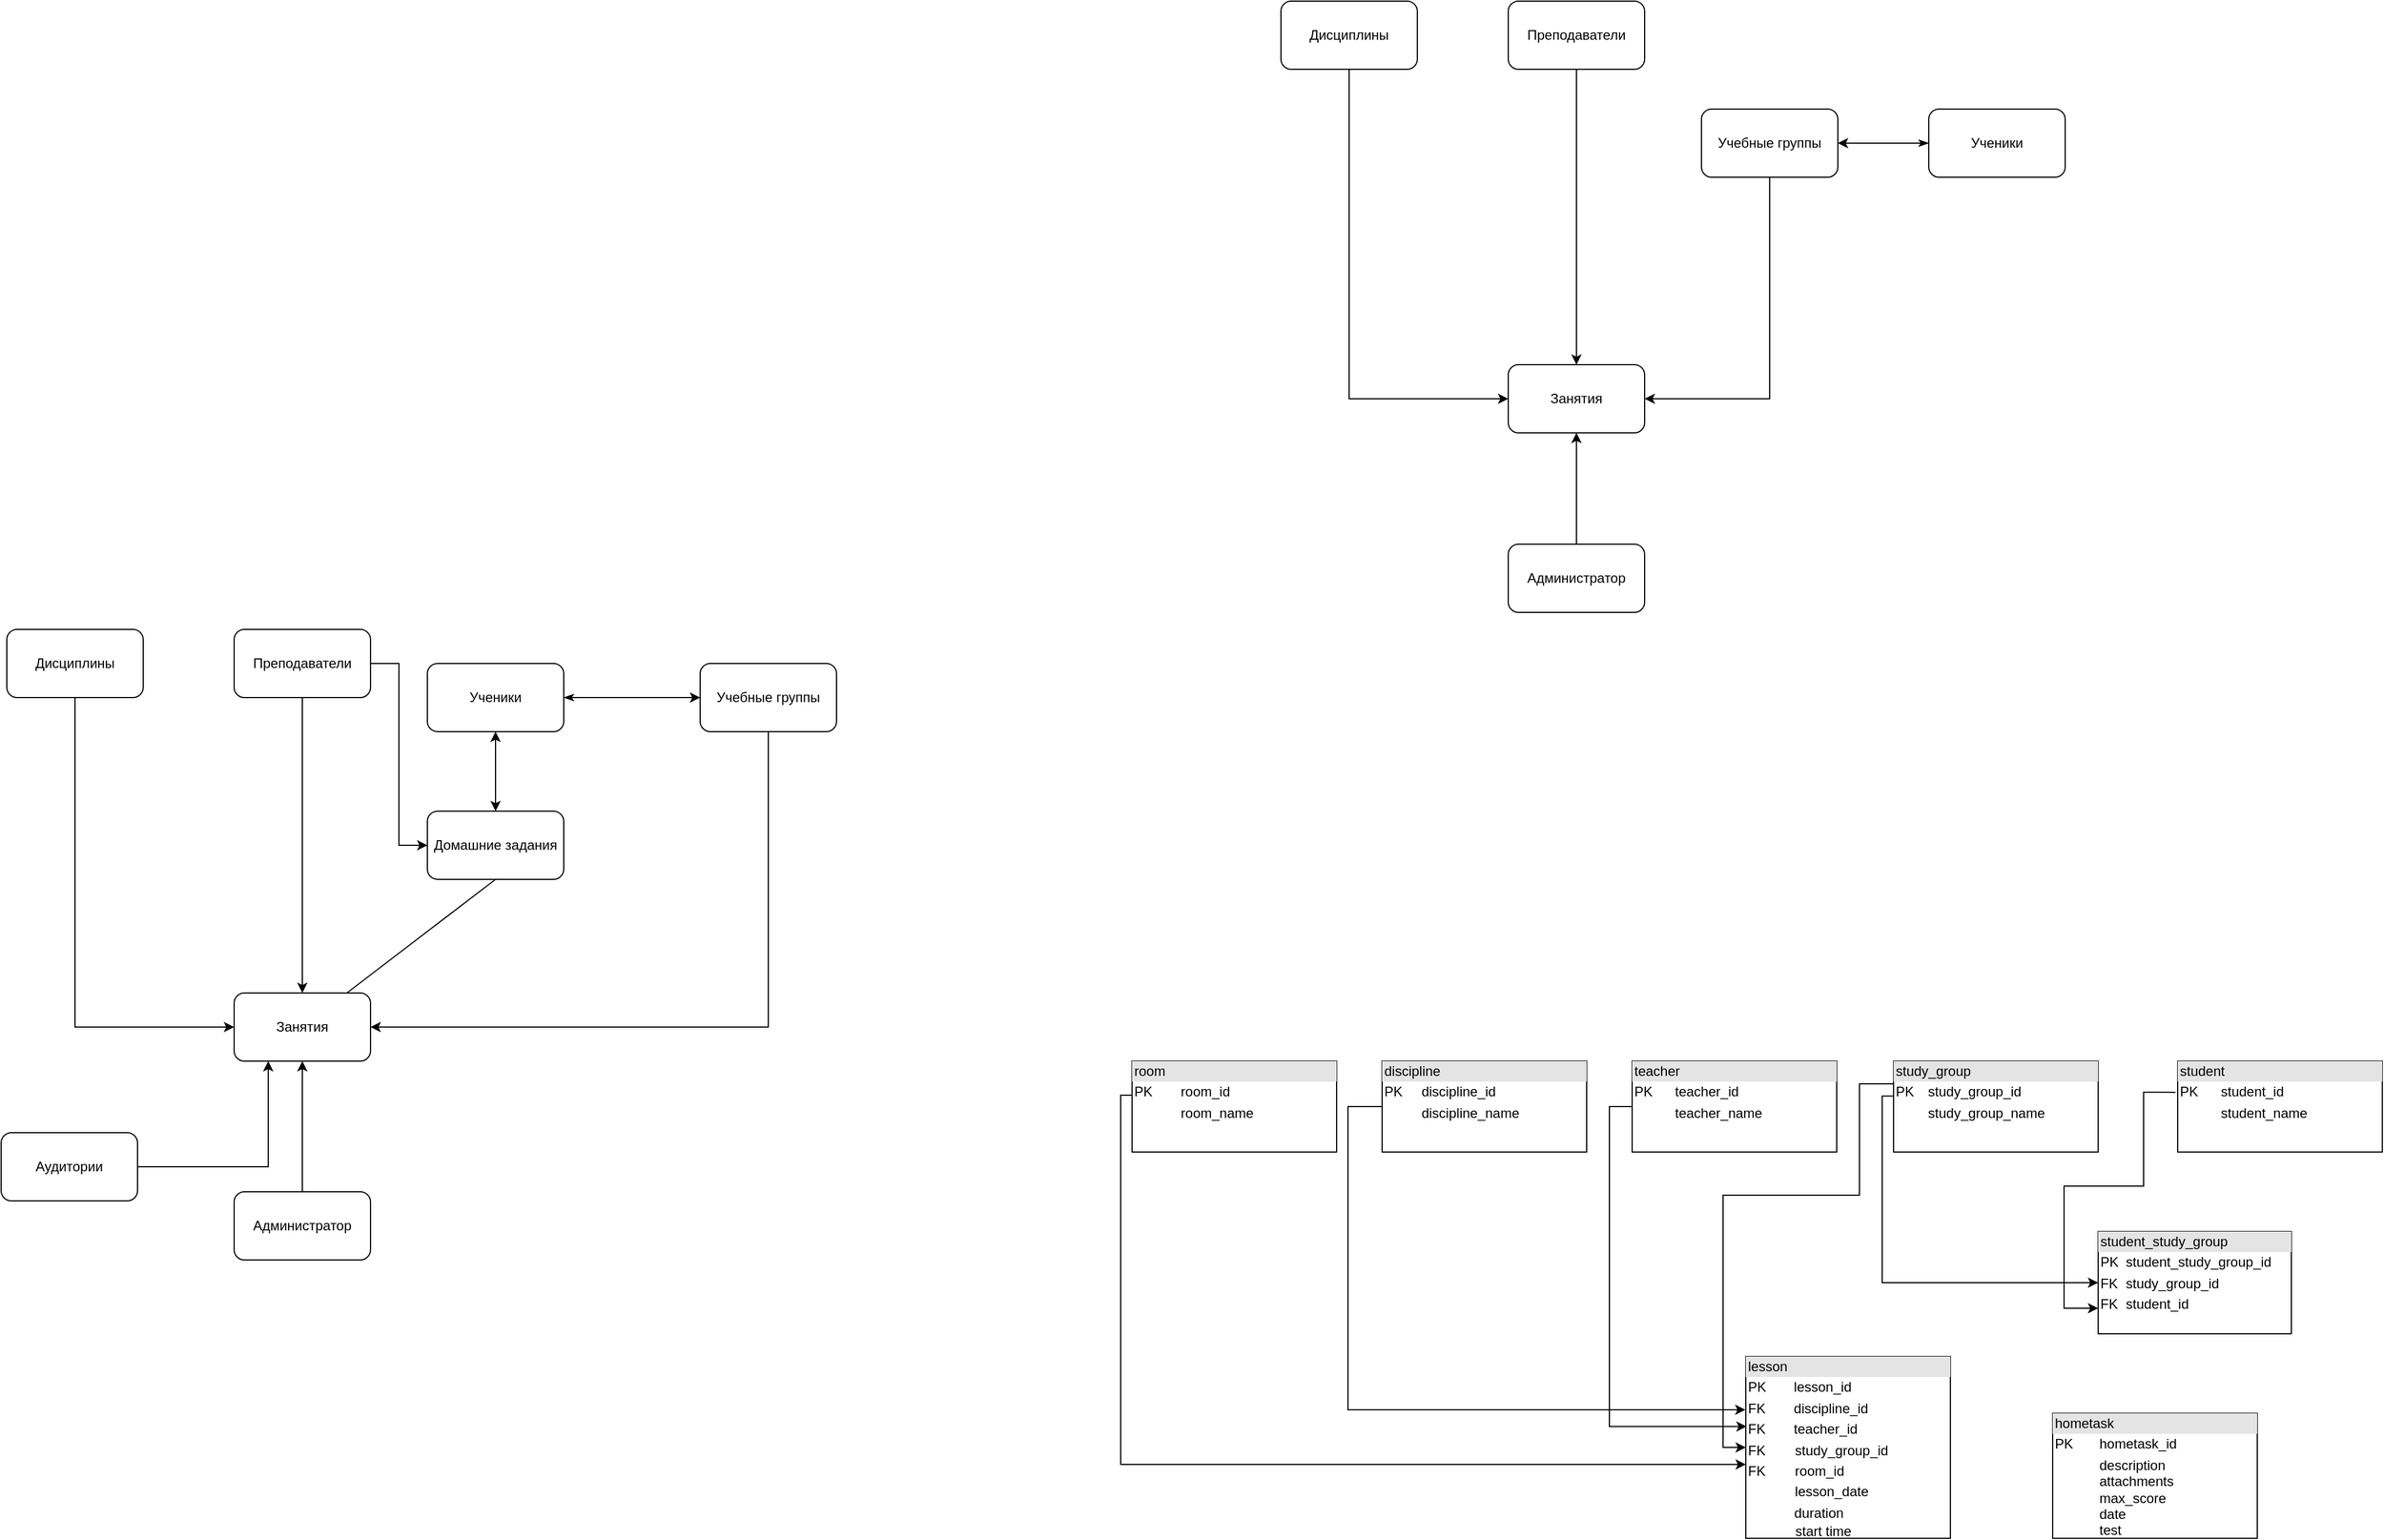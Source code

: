 <mxfile version="22.1.21" type="github">
  <diagram name="Page-1" id="BzrCAMJrT_pIZF7PIiRM">
    <mxGraphModel dx="598" dy="1738" grid="0" gridSize="10" guides="1" tooltips="1" connect="1" arrows="1" fold="1" page="1" pageScale="1" pageWidth="850" pageHeight="1100" math="0" shadow="0">
      <root>
        <mxCell id="0" />
        <mxCell id="1" parent="0" />
        <mxCell id="wmTt1OREweZVdawmAFVs-40" style="rounded=0;orthogonalLoop=1;jettySize=auto;html=1;entryX=0.5;entryY=1;entryDx=0;entryDy=0;endArrow=none;endFill=0;" parent="1" source="wmTt1OREweZVdawmAFVs-19" target="wmTt1OREweZVdawmAFVs-35" edge="1">
          <mxGeometry relative="1" as="geometry" />
        </mxCell>
        <mxCell id="wmTt1OREweZVdawmAFVs-19" value="Занятия" style="rounded=1;whiteSpace=wrap;html=1;" parent="1" vertex="1">
          <mxGeometry x="870" y="380" width="120" height="60" as="geometry" />
        </mxCell>
        <mxCell id="wmTt1OREweZVdawmAFVs-26" style="edgeStyle=orthogonalEdgeStyle;rounded=0;orthogonalLoop=1;jettySize=auto;html=1;entryX=0.5;entryY=0;entryDx=0;entryDy=0;" parent="1" source="wmTt1OREweZVdawmAFVs-21" target="wmTt1OREweZVdawmAFVs-19" edge="1">
          <mxGeometry relative="1" as="geometry" />
        </mxCell>
        <mxCell id="MSfPp20KjtEvEVIPPaF3-3" style="edgeStyle=orthogonalEdgeStyle;rounded=0;orthogonalLoop=1;jettySize=auto;html=1;entryX=0;entryY=0.5;entryDx=0;entryDy=0;" edge="1" parent="1" source="wmTt1OREweZVdawmAFVs-21" target="wmTt1OREweZVdawmAFVs-35">
          <mxGeometry relative="1" as="geometry" />
        </mxCell>
        <mxCell id="wmTt1OREweZVdawmAFVs-21" value="Преподавате&lt;span style=&quot;white-space: pre;&quot;&gt;ли&lt;/span&gt;" style="rounded=1;whiteSpace=wrap;html=1;" parent="1" vertex="1">
          <mxGeometry x="870" y="60" width="120" height="60" as="geometry" />
        </mxCell>
        <mxCell id="wmTt1OREweZVdawmAFVs-31" value="" style="edgeStyle=orthogonalEdgeStyle;rounded=0;orthogonalLoop=1;jettySize=auto;html=1;startArrow=classicThin;startFill=1;" parent="1" source="wmTt1OREweZVdawmAFVs-24" target="wmTt1OREweZVdawmAFVs-30" edge="1">
          <mxGeometry relative="1" as="geometry" />
        </mxCell>
        <mxCell id="wmTt1OREweZVdawmAFVs-36" value="" style="edgeStyle=orthogonalEdgeStyle;rounded=0;orthogonalLoop=1;jettySize=auto;html=1;startArrow=classic;startFill=1;" parent="1" source="wmTt1OREweZVdawmAFVs-24" target="wmTt1OREweZVdawmAFVs-35" edge="1">
          <mxGeometry relative="1" as="geometry" />
        </mxCell>
        <mxCell id="wmTt1OREweZVdawmAFVs-24" value="Ученики" style="rounded=1;whiteSpace=wrap;html=1;" parent="1" vertex="1">
          <mxGeometry x="1040" y="90" width="120" height="60" as="geometry" />
        </mxCell>
        <mxCell id="wmTt1OREweZVdawmAFVs-29" style="edgeStyle=orthogonalEdgeStyle;rounded=0;orthogonalLoop=1;jettySize=auto;html=1;entryX=0;entryY=0.5;entryDx=0;entryDy=0;exitX=0.5;exitY=1;exitDx=0;exitDy=0;" parent="1" source="wmTt1OREweZVdawmAFVs-27" target="wmTt1OREweZVdawmAFVs-19" edge="1">
          <mxGeometry relative="1" as="geometry" />
        </mxCell>
        <mxCell id="wmTt1OREweZVdawmAFVs-27" value="Дисциплины" style="rounded=1;whiteSpace=wrap;html=1;" parent="1" vertex="1">
          <mxGeometry x="670" y="60" width="120" height="60" as="geometry" />
        </mxCell>
        <mxCell id="wmTt1OREweZVdawmAFVs-32" style="edgeStyle=orthogonalEdgeStyle;rounded=0;orthogonalLoop=1;jettySize=auto;html=1;entryX=1;entryY=0.5;entryDx=0;entryDy=0;exitX=0.5;exitY=1;exitDx=0;exitDy=0;" parent="1" source="wmTt1OREweZVdawmAFVs-30" target="wmTt1OREweZVdawmAFVs-19" edge="1">
          <mxGeometry relative="1" as="geometry" />
        </mxCell>
        <mxCell id="wmTt1OREweZVdawmAFVs-30" value="Учебные группы" style="rounded=1;whiteSpace=wrap;html=1;" parent="1" vertex="1">
          <mxGeometry x="1280" y="90" width="120" height="60" as="geometry" />
        </mxCell>
        <mxCell id="wmTt1OREweZVdawmAFVs-35" value="Домашние задания" style="rounded=1;whiteSpace=wrap;html=1;" parent="1" vertex="1">
          <mxGeometry x="1040" y="220" width="120" height="60" as="geometry" />
        </mxCell>
        <mxCell id="wmTt1OREweZVdawmAFVs-42" value="Занятия" style="rounded=1;whiteSpace=wrap;html=1;" parent="1" vertex="1">
          <mxGeometry x="1991" y="-173" width="120" height="60" as="geometry" />
        </mxCell>
        <mxCell id="wmTt1OREweZVdawmAFVs-43" style="edgeStyle=orthogonalEdgeStyle;rounded=0;orthogonalLoop=1;jettySize=auto;html=1;entryX=0.5;entryY=0;entryDx=0;entryDy=0;" parent="1" source="wmTt1OREweZVdawmAFVs-44" target="wmTt1OREweZVdawmAFVs-42" edge="1">
          <mxGeometry relative="1" as="geometry" />
        </mxCell>
        <mxCell id="wmTt1OREweZVdawmAFVs-44" value="Преподавате&lt;span style=&quot;white-space: pre;&quot;&gt;ли&lt;/span&gt;" style="rounded=1;whiteSpace=wrap;html=1;" parent="1" vertex="1">
          <mxGeometry x="1991" y="-493" width="120" height="60" as="geometry" />
        </mxCell>
        <mxCell id="wmTt1OREweZVdawmAFVs-45" value="" style="edgeStyle=orthogonalEdgeStyle;rounded=0;orthogonalLoop=1;jettySize=auto;html=1;startArrow=classicThin;startFill=1;" parent="1" source="wmTt1OREweZVdawmAFVs-47" target="wmTt1OREweZVdawmAFVs-51" edge="1">
          <mxGeometry relative="1" as="geometry" />
        </mxCell>
        <mxCell id="wmTt1OREweZVdawmAFVs-47" value="Ученики" style="rounded=1;whiteSpace=wrap;html=1;" parent="1" vertex="1">
          <mxGeometry x="2361" y="-398" width="120" height="60" as="geometry" />
        </mxCell>
        <mxCell id="wmTt1OREweZVdawmAFVs-48" style="edgeStyle=orthogonalEdgeStyle;rounded=0;orthogonalLoop=1;jettySize=auto;html=1;entryX=0;entryY=0.5;entryDx=0;entryDy=0;exitX=0.5;exitY=1;exitDx=0;exitDy=0;" parent="1" source="wmTt1OREweZVdawmAFVs-49" target="wmTt1OREweZVdawmAFVs-42" edge="1">
          <mxGeometry relative="1" as="geometry" />
        </mxCell>
        <mxCell id="wmTt1OREweZVdawmAFVs-49" value="Дисциплины" style="rounded=1;whiteSpace=wrap;html=1;" parent="1" vertex="1">
          <mxGeometry x="1791" y="-493" width="120" height="60" as="geometry" />
        </mxCell>
        <mxCell id="wmTt1OREweZVdawmAFVs-50" style="edgeStyle=orthogonalEdgeStyle;rounded=0;orthogonalLoop=1;jettySize=auto;html=1;entryX=1;entryY=0.5;entryDx=0;entryDy=0;exitX=0.5;exitY=1;exitDx=0;exitDy=0;" parent="1" source="wmTt1OREweZVdawmAFVs-51" target="wmTt1OREweZVdawmAFVs-42" edge="1">
          <mxGeometry relative="1" as="geometry" />
        </mxCell>
        <mxCell id="wmTt1OREweZVdawmAFVs-51" value="Учебные группы" style="rounded=1;whiteSpace=wrap;html=1;" parent="1" vertex="1">
          <mxGeometry x="2161" y="-398" width="120" height="60" as="geometry" />
        </mxCell>
        <mxCell id="wmTt1OREweZVdawmAFVs-85" value="&lt;div style=&quot;box-sizing:border-box;width:100%;background:#e4e4e4;padding:2px;&quot;&gt;discipline&lt;/div&gt;&lt;table style=&quot;width:100%;font-size:1em;&quot; cellpadding=&quot;2&quot; cellspacing=&quot;0&quot;&gt;&lt;tbody&gt;&lt;tr&gt;&lt;td&gt;PK&lt;/td&gt;&lt;td&gt;discipline_id&lt;/td&gt;&lt;/tr&gt;&lt;tr&gt;&lt;td&gt;&lt;br&gt;&lt;/td&gt;&lt;td&gt;discipline_name&lt;/td&gt;&lt;/tr&gt;&lt;tr&gt;&lt;td&gt;&lt;/td&gt;&lt;td&gt;&lt;br&gt;&lt;/td&gt;&lt;/tr&gt;&lt;/tbody&gt;&lt;/table&gt;" style="verticalAlign=top;align=left;overflow=fill;html=1;whiteSpace=wrap;" parent="1" vertex="1">
          <mxGeometry x="1880" y="440" width="180" height="80" as="geometry" />
        </mxCell>
        <mxCell id="wmTt1OREweZVdawmAFVs-86" value="&lt;div style=&quot;box-sizing:border-box;width:100%;background:#e4e4e4;padding:2px;&quot;&gt;teacher&lt;/div&gt;&lt;table style=&quot;width:100%;font-size:1em;&quot; cellpadding=&quot;2&quot; cellspacing=&quot;0&quot;&gt;&lt;tbody&gt;&lt;tr&gt;&lt;td&gt;PK&lt;/td&gt;&lt;td&gt;teacher_id&lt;/td&gt;&lt;/tr&gt;&lt;tr&gt;&lt;td&gt;&lt;br&gt;&lt;/td&gt;&lt;td&gt;teacher_name&lt;/td&gt;&lt;/tr&gt;&lt;tr&gt;&lt;td&gt;&lt;/td&gt;&lt;td&gt;&lt;br&gt;&lt;/td&gt;&lt;/tr&gt;&lt;/tbody&gt;&lt;/table&gt;" style="verticalAlign=top;align=left;overflow=fill;html=1;whiteSpace=wrap;" parent="1" vertex="1">
          <mxGeometry x="2100" y="440" width="180" height="80" as="geometry" />
        </mxCell>
        <mxCell id="wmTt1OREweZVdawmAFVs-92" style="edgeStyle=orthogonalEdgeStyle;rounded=0;orthogonalLoop=1;jettySize=auto;html=1;entryX=0;entryY=0.5;entryDx=0;entryDy=0;exitX=-0.002;exitY=0.385;exitDx=0;exitDy=0;exitPerimeter=0;" parent="1" source="wmTt1OREweZVdawmAFVs-87" target="wmTt1OREweZVdawmAFVs-90" edge="1">
          <mxGeometry relative="1" as="geometry">
            <Array as="points">
              <mxPoint x="2320" y="471" />
              <mxPoint x="2320" y="635" />
            </Array>
          </mxGeometry>
        </mxCell>
        <mxCell id="wmTt1OREweZVdawmAFVs-100" style="edgeStyle=orthogonalEdgeStyle;rounded=0;orthogonalLoop=1;jettySize=auto;html=1;entryX=0;entryY=0.5;entryDx=0;entryDy=0;exitX=0;exitY=0.25;exitDx=0;exitDy=0;" parent="1" source="wmTt1OREweZVdawmAFVs-87" target="wmTt1OREweZVdawmAFVs-96" edge="1">
          <mxGeometry relative="1" as="geometry">
            <Array as="points">
              <mxPoint x="2300" y="460" />
              <mxPoint x="2300" y="558" />
              <mxPoint x="2180" y="558" />
              <mxPoint x="2180" y="780" />
            </Array>
          </mxGeometry>
        </mxCell>
        <mxCell id="wmTt1OREweZVdawmAFVs-87" value="&lt;div style=&quot;box-sizing:border-box;width:100%;background:#e4e4e4;padding:2px;&quot;&gt;study_group&lt;/div&gt;&lt;table style=&quot;width:100%;font-size:1em;&quot; cellpadding=&quot;2&quot; cellspacing=&quot;0&quot;&gt;&lt;tbody&gt;&lt;tr&gt;&lt;td&gt;PK&lt;/td&gt;&lt;td&gt;study_group_id&lt;/td&gt;&lt;/tr&gt;&lt;tr&gt;&lt;td&gt;&lt;br&gt;&lt;/td&gt;&lt;td&gt;study_group_name&lt;/td&gt;&lt;/tr&gt;&lt;tr&gt;&lt;td&gt;&lt;/td&gt;&lt;td&gt;&lt;br&gt;&lt;/td&gt;&lt;/tr&gt;&lt;/tbody&gt;&lt;/table&gt;" style="verticalAlign=top;align=left;overflow=fill;html=1;whiteSpace=wrap;" parent="1" vertex="1">
          <mxGeometry x="2330" y="440" width="180" height="80" as="geometry" />
        </mxCell>
        <mxCell id="wmTt1OREweZVdawmAFVs-93" style="edgeStyle=orthogonalEdgeStyle;rounded=0;orthogonalLoop=1;jettySize=auto;html=1;entryX=0;entryY=0.75;entryDx=0;entryDy=0;exitX=-0.011;exitY=0.343;exitDx=0;exitDy=0;exitPerimeter=0;" parent="1" source="wmTt1OREweZVdawmAFVs-89" target="wmTt1OREweZVdawmAFVs-90" edge="1">
          <mxGeometry relative="1" as="geometry">
            <Array as="points">
              <mxPoint x="2550" y="467" />
              <mxPoint x="2550" y="550" />
              <mxPoint x="2480" y="550" />
              <mxPoint x="2480" y="658" />
            </Array>
          </mxGeometry>
        </mxCell>
        <mxCell id="wmTt1OREweZVdawmAFVs-89" value="&lt;div style=&quot;box-sizing:border-box;width:100%;background:#e4e4e4;padding:2px;&quot;&gt;student&lt;/div&gt;&lt;table style=&quot;width:100%;font-size:1em;&quot; cellpadding=&quot;2&quot; cellspacing=&quot;0&quot;&gt;&lt;tbody&gt;&lt;tr&gt;&lt;td&gt;PK&lt;/td&gt;&lt;td&gt;student_id&lt;/td&gt;&lt;/tr&gt;&lt;tr&gt;&lt;td&gt;&lt;br&gt;&lt;/td&gt;&lt;td&gt;student_name&lt;/td&gt;&lt;/tr&gt;&lt;/tbody&gt;&lt;/table&gt;" style="verticalAlign=top;align=left;overflow=fill;html=1;whiteSpace=wrap;" parent="1" vertex="1">
          <mxGeometry x="2580" y="440" width="180" height="80" as="geometry" />
        </mxCell>
        <mxCell id="wmTt1OREweZVdawmAFVs-90" value="&lt;div style=&quot;box-sizing:border-box;width:100%;background:#e4e4e4;padding:2px;&quot;&gt;student_study_group&lt;/div&gt;&lt;table style=&quot;width:100%;font-size:1em;&quot; cellpadding=&quot;2&quot; cellspacing=&quot;0&quot;&gt;&lt;tbody&gt;&lt;tr&gt;&lt;td&gt;PK&lt;/td&gt;&lt;td&gt;student_study_group_id&lt;/td&gt;&lt;/tr&gt;&lt;tr&gt;&lt;td&gt;FK&lt;/td&gt;&lt;td&gt;study_group_id&lt;/td&gt;&lt;/tr&gt;&lt;tr&gt;&lt;td&gt;FK&lt;/td&gt;&lt;td&gt;student_id&lt;/td&gt;&lt;/tr&gt;&lt;/tbody&gt;&lt;/table&gt;" style="verticalAlign=top;align=left;overflow=fill;html=1;whiteSpace=wrap;" parent="1" vertex="1">
          <mxGeometry x="2510" y="590" width="170" height="90" as="geometry" />
        </mxCell>
        <mxCell id="wmTt1OREweZVdawmAFVs-96" value="&lt;div style=&quot;box-sizing:border-box;width:100%;background:#e4e4e4;padding:2px;&quot;&gt;lesson&lt;/div&gt;&lt;table style=&quot;width:100%;font-size:1em;&quot; cellpadding=&quot;2&quot; cellspacing=&quot;0&quot;&gt;&lt;tbody&gt;&lt;tr&gt;&lt;td&gt;PK&lt;/td&gt;&lt;td&gt;lesson_id&lt;/td&gt;&lt;/tr&gt;&lt;tr&gt;&lt;td&gt;FK&lt;/td&gt;&lt;td&gt;discipline_id&lt;/td&gt;&lt;/tr&gt;&lt;tr&gt;&lt;td&gt;FK&lt;/td&gt;&lt;td&gt;teacher_id&lt;/td&gt;&lt;/tr&gt;&lt;/tbody&gt;&lt;/table&gt;&lt;table style=&quot;border-color: var(--border-color); font-size: 1em; width: 180px;&quot; cellpadding=&quot;2&quot; cellspacing=&quot;0&quot;&gt;&lt;tbody style=&quot;border-color: var(--border-color);&quot;&gt;&lt;tr style=&quot;border-color: var(--border-color);&quot;&gt;&lt;td style=&quot;border-color: var(--border-color);&quot;&gt;FK&lt;/td&gt;&lt;td style=&quot;border-color: var(--border-color);&quot;&gt;study_group_id&lt;/td&gt;&lt;/tr&gt;&lt;tr style=&quot;border-color: var(--border-color);&quot;&gt;&lt;td style=&quot;border-color: var(--border-color);&quot;&gt;FK &amp;nbsp;&lt;/td&gt;&lt;td style=&quot;border-color: var(--border-color);&quot;&gt;room_id &amp;nbsp; &amp;nbsp; &amp;nbsp; &amp;nbsp; &amp;nbsp; &amp;nbsp;&lt;/td&gt;&lt;/tr&gt;&lt;tr style=&quot;border-color: var(--border-color);&quot;&gt;&lt;td style=&quot;border-color: var(--border-color);&quot;&gt;&lt;br&gt;&lt;/td&gt;&lt;td style=&quot;border-color: var(--border-color);&quot;&gt;lesson_date&lt;/td&gt;&lt;/tr&gt;&lt;/tbody&gt;&lt;/table&gt;&lt;table style=&quot;border-color: var(--border-color); font-size: 1em; width: 180px;&quot; cellpadding=&quot;2&quot; cellspacing=&quot;0&quot;&gt;&lt;tbody style=&quot;border-color: var(--border-color);&quot;&gt;&lt;tr style=&quot;border-color: var(--border-color);&quot;&gt;&lt;td style=&quot;border-color: var(--border-color);&quot;&gt;&lt;span style=&quot;&quot;&gt;&amp;nbsp;  &lt;/span&gt;&lt;/td&gt;&lt;td style=&quot;border-color: var(--border-color);&quot;&gt;&amp;nbsp; &amp;nbsp; &amp;nbsp; &amp;nbsp; &amp;nbsp; duration&lt;br&gt;&lt;table style=&quot;border-color: var(--border-color); font-size: 1em; width: 180px;&quot; cellpadding=&quot;2&quot; cellspacing=&quot;0&quot;&gt;&lt;tbody style=&quot;border-color: var(--border-color);&quot;&gt;&lt;tr style=&quot;border-color: var(--border-color);&quot;&gt;&lt;td style=&quot;border-color: var(--border-color);&quot;&gt;&lt;br&gt;&lt;/td&gt;&lt;td style=&quot;border-color: var(--border-color);&quot;&gt;&amp;nbsp; &amp;nbsp; &amp;nbsp; &amp;nbsp;start time&lt;/td&gt;&lt;/tr&gt;&lt;/tbody&gt;&lt;/table&gt;&lt;/td&gt;&lt;/tr&gt;&lt;/tbody&gt;&lt;/table&gt;" style="verticalAlign=top;align=left;overflow=fill;html=1;whiteSpace=wrap;" parent="1" vertex="1">
          <mxGeometry x="2200" y="700" width="180" height="160" as="geometry" />
        </mxCell>
        <mxCell id="wmTt1OREweZVdawmAFVs-98" style="rounded=0;orthogonalLoop=1;jettySize=auto;html=1;entryX=-0.002;entryY=0.293;entryDx=0;entryDy=0;entryPerimeter=0;edgeStyle=orthogonalEdgeStyle;" parent="1" source="wmTt1OREweZVdawmAFVs-85" target="wmTt1OREweZVdawmAFVs-96" edge="1">
          <mxGeometry relative="1" as="geometry">
            <Array as="points">
              <mxPoint x="1850" y="480" />
              <mxPoint x="1850" y="747" />
            </Array>
          </mxGeometry>
        </mxCell>
        <mxCell id="wmTt1OREweZVdawmAFVs-99" style="edgeStyle=orthogonalEdgeStyle;rounded=0;orthogonalLoop=1;jettySize=auto;html=1;entryX=0.004;entryY=0.385;entryDx=0;entryDy=0;entryPerimeter=0;" parent="1" source="wmTt1OREweZVdawmAFVs-86" target="wmTt1OREweZVdawmAFVs-96" edge="1">
          <mxGeometry relative="1" as="geometry">
            <Array as="points">
              <mxPoint x="2080" y="480" />
              <mxPoint x="2080" y="762" />
            </Array>
          </mxGeometry>
        </mxCell>
        <mxCell id="aaBCv5YsMW5zcw-a6SxD-2" value="&lt;div style=&quot;box-sizing:border-box;width:100%;background:#e4e4e4;padding:2px;&quot;&gt;room&lt;/div&gt;&lt;table style=&quot;width:100%;font-size:1em;&quot; cellpadding=&quot;2&quot; cellspacing=&quot;0&quot;&gt;&lt;tbody&gt;&lt;tr&gt;&lt;td&gt;PK&lt;/td&gt;&lt;td&gt;room_id&lt;/td&gt;&lt;/tr&gt;&lt;tr&gt;&lt;td&gt;&lt;br&gt;&lt;/td&gt;&lt;td&gt;room_name&lt;/td&gt;&lt;/tr&gt;&lt;tr&gt;&lt;td&gt;&lt;/td&gt;&lt;td&gt;&lt;br&gt;&lt;/td&gt;&lt;/tr&gt;&lt;/tbody&gt;&lt;/table&gt;" style="verticalAlign=top;align=left;overflow=fill;html=1;whiteSpace=wrap;" parent="1" vertex="1">
          <mxGeometry x="1660" y="440" width="180" height="80" as="geometry" />
        </mxCell>
        <mxCell id="aaBCv5YsMW5zcw-a6SxD-3" style="edgeStyle=orthogonalEdgeStyle;rounded=0;orthogonalLoop=1;jettySize=auto;html=1;entryX=0;entryY=0.594;entryDx=0;entryDy=0;exitX=0;exitY=0.375;exitDx=0;exitDy=0;exitPerimeter=0;entryPerimeter=0;" parent="1" source="aaBCv5YsMW5zcw-a6SxD-2" target="wmTt1OREweZVdawmAFVs-96" edge="1">
          <mxGeometry relative="1" as="geometry">
            <Array as="points">
              <mxPoint x="1650" y="470" />
              <mxPoint x="1650" y="795" />
            </Array>
            <mxPoint x="1650" y="475" as="sourcePoint" />
            <mxPoint x="1520" y="795" as="targetPoint" />
          </mxGeometry>
        </mxCell>
        <mxCell id="dFw5REZA2tRNFfI6augh-1" value="&lt;div style=&quot;box-sizing:border-box;width:100%;background:#e4e4e4;padding:2px;&quot;&gt;hometask&lt;/div&gt;&lt;table style=&quot;width:100%;font-size:1em;&quot; cellpadding=&quot;2&quot; cellspacing=&quot;0&quot;&gt;&lt;tbody&gt;&lt;tr&gt;&lt;td&gt;PK&lt;/td&gt;&lt;td&gt;hometask_id&lt;/td&gt;&lt;/tr&gt;&lt;tr&gt;&lt;td&gt;&lt;br&gt;&lt;/td&gt;&lt;td&gt;description&lt;br&gt;attachments&lt;br&gt;max_score&lt;br&gt;date&lt;br&gt;test&lt;/td&gt;&lt;/tr&gt;&lt;tr&gt;&lt;td&gt;&lt;/td&gt;&lt;td&gt;&lt;br&gt;&lt;/td&gt;&lt;/tr&gt;&lt;/tbody&gt;&lt;/table&gt;" style="verticalAlign=top;align=left;overflow=fill;html=1;whiteSpace=wrap;" parent="1" vertex="1">
          <mxGeometry x="2470" y="750" width="180" height="110" as="geometry" />
        </mxCell>
        <mxCell id="MSfPp20KjtEvEVIPPaF3-2" style="edgeStyle=orthogonalEdgeStyle;rounded=0;orthogonalLoop=1;jettySize=auto;html=1;entryX=0.5;entryY=1;entryDx=0;entryDy=0;" edge="1" parent="1" source="MSfPp20KjtEvEVIPPaF3-1" target="wmTt1OREweZVdawmAFVs-42">
          <mxGeometry relative="1" as="geometry" />
        </mxCell>
        <mxCell id="MSfPp20KjtEvEVIPPaF3-1" value="Администратор" style="rounded=1;whiteSpace=wrap;html=1;" vertex="1" parent="1">
          <mxGeometry x="1991" y="-15" width="120" height="60" as="geometry" />
        </mxCell>
        <mxCell id="MSfPp20KjtEvEVIPPaF3-5" style="edgeStyle=orthogonalEdgeStyle;rounded=0;orthogonalLoop=1;jettySize=auto;html=1;entryX=0.5;entryY=1;entryDx=0;entryDy=0;" edge="1" parent="1" source="MSfPp20KjtEvEVIPPaF3-4" target="wmTt1OREweZVdawmAFVs-19">
          <mxGeometry relative="1" as="geometry" />
        </mxCell>
        <mxCell id="MSfPp20KjtEvEVIPPaF3-4" value="Администратор" style="rounded=1;whiteSpace=wrap;html=1;" vertex="1" parent="1">
          <mxGeometry x="870" y="555" width="120" height="60" as="geometry" />
        </mxCell>
        <mxCell id="MSfPp20KjtEvEVIPPaF3-7" style="edgeStyle=orthogonalEdgeStyle;rounded=0;orthogonalLoop=1;jettySize=auto;html=1;entryX=0.25;entryY=1;entryDx=0;entryDy=0;" edge="1" parent="1" source="MSfPp20KjtEvEVIPPaF3-6" target="wmTt1OREweZVdawmAFVs-19">
          <mxGeometry relative="1" as="geometry" />
        </mxCell>
        <mxCell id="MSfPp20KjtEvEVIPPaF3-6" value="Аудитории" style="rounded=1;whiteSpace=wrap;html=1;" vertex="1" parent="1">
          <mxGeometry x="665" y="503" width="120" height="60" as="geometry" />
        </mxCell>
      </root>
    </mxGraphModel>
  </diagram>
</mxfile>

